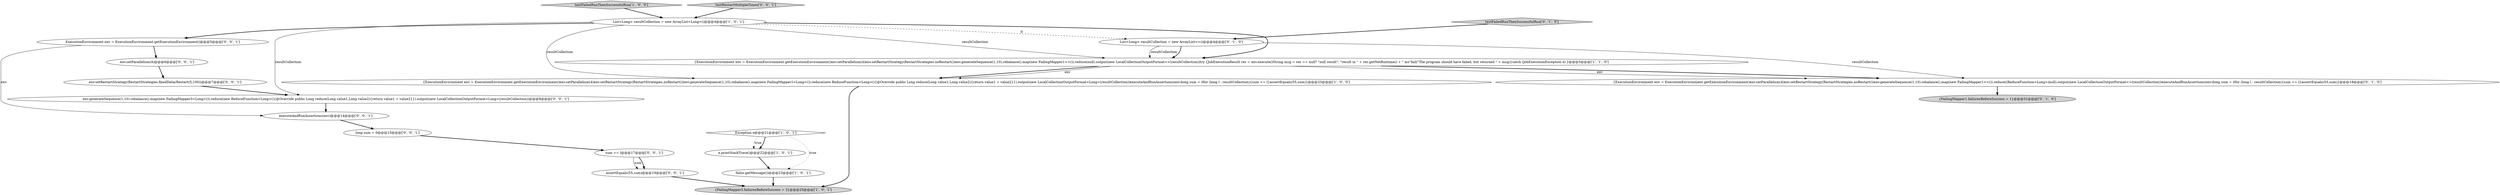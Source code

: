 digraph {
20 [style = filled, label = "env.setParallelism(4)@@@6@@@['0', '0', '1']", fillcolor = white, shape = ellipse image = "AAA0AAABBB3BBB"];
1 [style = filled, label = "{FailingMapper3.failuresBeforeSuccess = 3}@@@25@@@['1', '0', '1']", fillcolor = lightgray, shape = ellipse image = "AAA0AAABBB1BBB"];
2 [style = filled, label = "{ExecutionEnvironment env = ExecutionEnvironment.getExecutionEnvironment()env.setParallelism(4)env.setRestartStrategy(RestartStrategies.noRestart())env.generateSequence(1,10).rebalance().map(new FailingMapper1<>()).reduce(null).output(new LocalCollectionOutputFormat<>(resultCollection))try {JobExecutionResult res = env.execute()String msg = res == null? \"null result\": \"result in \" + res.getNetRuntime() + \" ms\"fail(\"The program should have failed, but returned \" + msg)}catch (JobExecutionException e) }@@@5@@@['1', '1', '0']", fillcolor = white, shape = ellipse image = "AAA0AAABBB1BBB"];
0 [style = filled, label = "Exception e@@@21@@@['1', '0', '1']", fillcolor = white, shape = diamond image = "AAA0AAABBB1BBB"];
14 [style = filled, label = "ExecutionEnvironment env = ExecutionEnvironment.getExecutionEnvironment()@@@5@@@['0', '0', '1']", fillcolor = white, shape = ellipse image = "AAA0AAABBB3BBB"];
15 [style = filled, label = "env.generateSequence(1,10).rebalance().map(new FailingMapper3<Long>()).reduce(new ReduceFunction<Long>(){@Override public Long reduce(Long value1,Long value2){return value1 + value2}}).output(new LocalCollectionOutputFormat<Long>(resultCollection))@@@8@@@['0', '0', '1']", fillcolor = white, shape = ellipse image = "AAA0AAABBB3BBB"];
13 [style = filled, label = "long sum = 0@@@15@@@['0', '0', '1']", fillcolor = white, shape = ellipse image = "AAA0AAABBB3BBB"];
10 [style = filled, label = "{ExecutionEnvironment env = ExecutionEnvironment.getExecutionEnvironment()env.setParallelism(4)env.setRestartStrategy(RestartStrategies.noRestart())env.generateSequence(1,10).rebalance().map(new FailingMapper1<>()).reduce((ReduceFunction<Long>)null).output(new LocalCollectionOutputFormat<>(resultCollection))executeAndRunAssertions(env)long sum = 0for (long l : resultCollection){sum += l}assertEquals(55,sum)}@@@18@@@['0', '1', '0']", fillcolor = white, shape = ellipse image = "AAA0AAABBB2BBB"];
5 [style = filled, label = "testFailedRunThenSuccessfulRun['1', '0', '0']", fillcolor = lightgray, shape = diamond image = "AAA0AAABBB1BBB"];
18 [style = filled, label = "assertEquals(55,sum)@@@19@@@['0', '0', '1']", fillcolor = white, shape = ellipse image = "AAA0AAABBB3BBB"];
4 [style = filled, label = "fail(e.getMessage())@@@23@@@['1', '0', '1']", fillcolor = white, shape = ellipse image = "AAA0AAABBB1BBB"];
7 [style = filled, label = "{ExecutionEnvironment env = ExecutionEnvironment.getExecutionEnvironment()env.setParallelism(4)env.setRestartStrategy(RestartStrategies.noRestart())env.generateSequence(1,10).rebalance().map(new FailingMapper1<Long>()).reduce(new ReduceFunction<Long>(){@Override public Long reduce(Long value1,Long value2){return value1 + value2}}).output(new LocalCollectionOutputFormat<Long>(resultCollection))executeAndRunAssertions(env)long sum = 0for (long l : resultCollection){sum += l}assertEquals(55,sum)}@@@23@@@['1', '0', '0']", fillcolor = white, shape = ellipse image = "AAA0AAABBB1BBB"];
8 [style = filled, label = "testFailedRunThenSuccessfulRun['0', '1', '0']", fillcolor = lightgray, shape = diamond image = "AAA0AAABBB2BBB"];
3 [style = filled, label = "List<Long> resultCollection = new ArrayList<Long>()@@@4@@@['1', '0', '1']", fillcolor = white, shape = ellipse image = "AAA0AAABBB1BBB"];
6 [style = filled, label = "e.printStackTrace()@@@22@@@['1', '0', '1']", fillcolor = white, shape = ellipse image = "AAA0AAABBB1BBB"];
11 [style = filled, label = "{FailingMapper1.failuresBeforeSuccess = 1}@@@31@@@['0', '1', '0']", fillcolor = lightgray, shape = ellipse image = "AAA0AAABBB2BBB"];
9 [style = filled, label = "List<Long> resultCollection = new ArrayList<>()@@@4@@@['0', '1', '0']", fillcolor = white, shape = ellipse image = "AAA1AAABBB2BBB"];
16 [style = filled, label = "env.setRestartStrategy(RestartStrategies.fixedDelayRestart(5,100))@@@7@@@['0', '0', '1']", fillcolor = white, shape = ellipse image = "AAA0AAABBB3BBB"];
17 [style = filled, label = "testRestartMultipleTimes['0', '0', '1']", fillcolor = lightgray, shape = diamond image = "AAA0AAABBB3BBB"];
19 [style = filled, label = "executeAndRunAssertions(env)@@@14@@@['0', '0', '1']", fillcolor = white, shape = ellipse image = "AAA0AAABBB3BBB"];
12 [style = filled, label = "sum += l@@@17@@@['0', '0', '1']", fillcolor = white, shape = ellipse image = "AAA0AAABBB3BBB"];
0->6 [style = bold, label=""];
0->6 [style = dotted, label="true"];
3->14 [style = bold, label=""];
8->9 [style = bold, label=""];
6->4 [style = bold, label=""];
20->16 [style = bold, label=""];
3->2 [style = bold, label=""];
2->7 [style = bold, label=""];
9->2 [style = bold, label=""];
16->15 [style = bold, label=""];
15->19 [style = bold, label=""];
2->10 [style = solid, label="env"];
2->10 [style = bold, label=""];
10->11 [style = bold, label=""];
17->3 [style = bold, label=""];
12->18 [style = solid, label="sum"];
3->2 [style = solid, label="resultCollection"];
4->1 [style = bold, label=""];
19->13 [style = bold, label=""];
13->12 [style = bold, label=""];
9->2 [style = solid, label="resultCollection"];
3->15 [style = solid, label="resultCollection"];
2->7 [style = solid, label="env"];
12->18 [style = bold, label=""];
18->1 [style = bold, label=""];
3->7 [style = solid, label="resultCollection"];
5->3 [style = bold, label=""];
7->1 [style = bold, label=""];
0->4 [style = dotted, label="true"];
14->19 [style = solid, label="env"];
9->10 [style = solid, label="resultCollection"];
3->9 [style = dashed, label="0"];
14->20 [style = bold, label=""];
}
